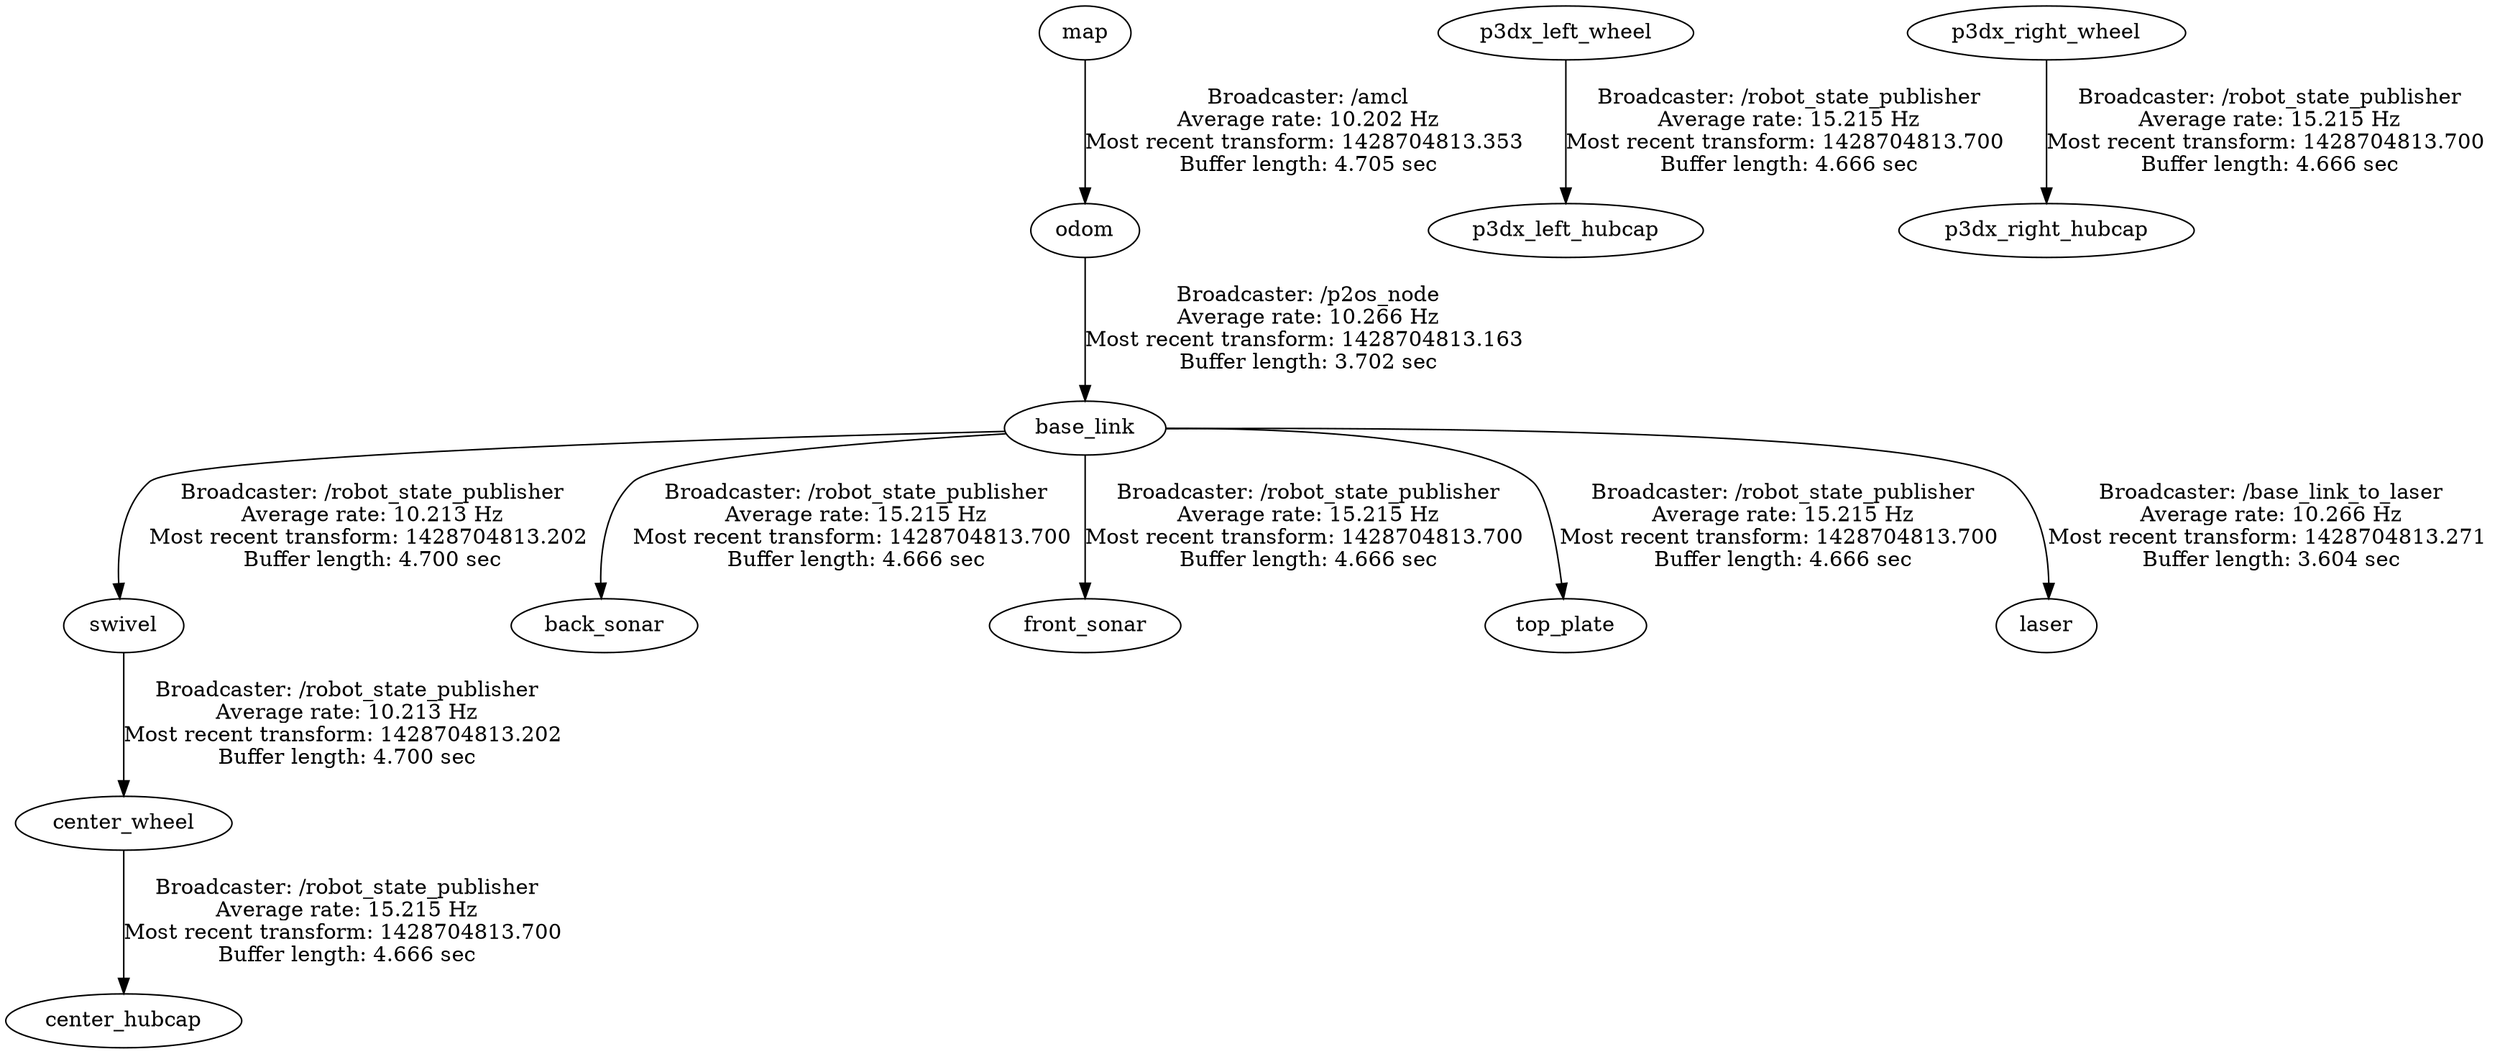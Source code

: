 digraph G {
"base_link" -> "swivel"[label="Broadcaster: /robot_state_publisher\nAverage rate: 10.213 Hz\nMost recent transform: 1428704813.202 \nBuffer length: 4.700 sec\n"];
"odom" -> "base_link"[label="Broadcaster: /p2os_node\nAverage rate: 10.266 Hz\nMost recent transform: 1428704813.163 \nBuffer length: 3.702 sec\n"];
"swivel" -> "center_wheel"[label="Broadcaster: /robot_state_publisher\nAverage rate: 10.213 Hz\nMost recent transform: 1428704813.202 \nBuffer length: 4.700 sec\n"];
"map" -> "odom"[label="Broadcaster: /amcl\nAverage rate: 10.202 Hz\nMost recent transform: 1428704813.353 \nBuffer length: 4.705 sec\n"];
"base_link" -> "back_sonar"[label="Broadcaster: /robot_state_publisher\nAverage rate: 15.215 Hz\nMost recent transform: 1428704813.700 \nBuffer length: 4.666 sec\n"];
"base_link" -> "front_sonar"[label="Broadcaster: /robot_state_publisher\nAverage rate: 15.215 Hz\nMost recent transform: 1428704813.700 \nBuffer length: 4.666 sec\n"];
"p3dx_left_wheel" -> "p3dx_left_hubcap"[label="Broadcaster: /robot_state_publisher\nAverage rate: 15.215 Hz\nMost recent transform: 1428704813.700 \nBuffer length: 4.666 sec\n"];
"p3dx_right_wheel" -> "p3dx_right_hubcap"[label="Broadcaster: /robot_state_publisher\nAverage rate: 15.215 Hz\nMost recent transform: 1428704813.700 \nBuffer length: 4.666 sec\n"];
"base_link" -> "top_plate"[label="Broadcaster: /robot_state_publisher\nAverage rate: 15.215 Hz\nMost recent transform: 1428704813.700 \nBuffer length: 4.666 sec\n"];
"center_wheel" -> "center_hubcap"[label="Broadcaster: /robot_state_publisher\nAverage rate: 15.215 Hz\nMost recent transform: 1428704813.700 \nBuffer length: 4.666 sec\n"];
"base_link" -> "laser"[label="Broadcaster: /base_link_to_laser\nAverage rate: 10.266 Hz\nMost recent transform: 1428704813.271 \nBuffer length: 3.604 sec\n"];
}